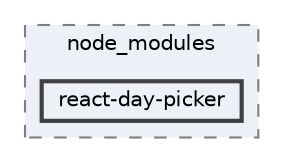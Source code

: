 digraph "C:/Users/arisc/OneDrive/Documents/GitHub/FINAL/EcoEats-Project/node_modules/react-day-picker"
{
 // LATEX_PDF_SIZE
  bgcolor="transparent";
  edge [fontname=Helvetica,fontsize=10,labelfontname=Helvetica,labelfontsize=10];
  node [fontname=Helvetica,fontsize=10,shape=box,height=0.2,width=0.4];
  compound=true
  subgraph clusterdir_5091f2b68170d33f954320199e2fed0a {
    graph [ bgcolor="#edf0f7", pencolor="grey50", label="node_modules", fontname=Helvetica,fontsize=10 style="filled,dashed", URL="dir_5091f2b68170d33f954320199e2fed0a.html",tooltip=""]
  dir_5940fcdc6bf5cd00f971f33e64f17997 [label="react-day-picker", fillcolor="#edf0f7", color="grey25", style="filled,bold", URL="dir_5940fcdc6bf5cd00f971f33e64f17997.html",tooltip=""];
  }
}
